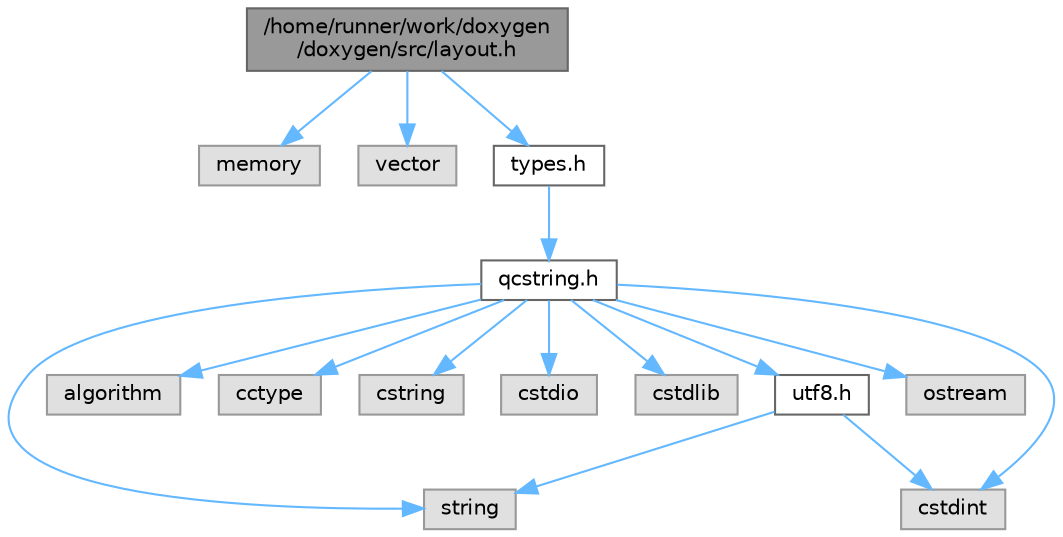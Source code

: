 digraph "/home/runner/work/doxygen/doxygen/src/layout.h"
{
 // INTERACTIVE_SVG=YES
 // LATEX_PDF_SIZE
  bgcolor="transparent";
  edge [fontname=Helvetica,fontsize=10,labelfontname=Helvetica,labelfontsize=10];
  node [fontname=Helvetica,fontsize=10,shape=box,height=0.2,width=0.4];
  Node1 [id="Node000001",label="/home/runner/work/doxygen\l/doxygen/src/layout.h",height=0.2,width=0.4,color="gray40", fillcolor="grey60", style="filled", fontcolor="black"];
  Node1 -> Node2 [id="edge1_Node000001_Node000002",color="steelblue1",style="solid"];
  Node2 [id="Node000002",label="memory",height=0.2,width=0.4,color="grey60", fillcolor="#E0E0E0", style="filled"];
  Node1 -> Node3 [id="edge2_Node000001_Node000003",color="steelblue1",style="solid"];
  Node3 [id="Node000003",label="vector",height=0.2,width=0.4,color="grey60", fillcolor="#E0E0E0", style="filled"];
  Node1 -> Node4 [id="edge3_Node000001_Node000004",color="steelblue1",style="solid"];
  Node4 [id="Node000004",label="types.h",height=0.2,width=0.4,color="grey40", fillcolor="white", style="filled",URL="$d9/d49/types_8h.html",tooltip="This file contains a number of basic enums and types."];
  Node4 -> Node5 [id="edge4_Node000004_Node000005",color="steelblue1",style="solid"];
  Node5 [id="Node000005",label="qcstring.h",height=0.2,width=0.4,color="grey40", fillcolor="white", style="filled",URL="$d7/d5c/qcstring_8h.html",tooltip=" "];
  Node5 -> Node6 [id="edge5_Node000005_Node000006",color="steelblue1",style="solid"];
  Node6 [id="Node000006",label="string",height=0.2,width=0.4,color="grey60", fillcolor="#E0E0E0", style="filled"];
  Node5 -> Node7 [id="edge6_Node000005_Node000007",color="steelblue1",style="solid"];
  Node7 [id="Node000007",label="algorithm",height=0.2,width=0.4,color="grey60", fillcolor="#E0E0E0", style="filled"];
  Node5 -> Node8 [id="edge7_Node000005_Node000008",color="steelblue1",style="solid"];
  Node8 [id="Node000008",label="cctype",height=0.2,width=0.4,color="grey60", fillcolor="#E0E0E0", style="filled"];
  Node5 -> Node9 [id="edge8_Node000005_Node000009",color="steelblue1",style="solid"];
  Node9 [id="Node000009",label="cstring",height=0.2,width=0.4,color="grey60", fillcolor="#E0E0E0", style="filled"];
  Node5 -> Node10 [id="edge9_Node000005_Node000010",color="steelblue1",style="solid"];
  Node10 [id="Node000010",label="cstdio",height=0.2,width=0.4,color="grey60", fillcolor="#E0E0E0", style="filled"];
  Node5 -> Node11 [id="edge10_Node000005_Node000011",color="steelblue1",style="solid"];
  Node11 [id="Node000011",label="cstdlib",height=0.2,width=0.4,color="grey60", fillcolor="#E0E0E0", style="filled"];
  Node5 -> Node12 [id="edge11_Node000005_Node000012",color="steelblue1",style="solid"];
  Node12 [id="Node000012",label="cstdint",height=0.2,width=0.4,color="grey60", fillcolor="#E0E0E0", style="filled"];
  Node5 -> Node13 [id="edge12_Node000005_Node000013",color="steelblue1",style="solid"];
  Node13 [id="Node000013",label="ostream",height=0.2,width=0.4,color="grey60", fillcolor="#E0E0E0", style="filled"];
  Node5 -> Node14 [id="edge13_Node000005_Node000014",color="steelblue1",style="solid"];
  Node14 [id="Node000014",label="utf8.h",height=0.2,width=0.4,color="grey40", fillcolor="white", style="filled",URL="$db/d7c/utf8_8h.html",tooltip="Various UTF8 related helper functions."];
  Node14 -> Node12 [id="edge14_Node000014_Node000012",color="steelblue1",style="solid"];
  Node14 -> Node6 [id="edge15_Node000014_Node000006",color="steelblue1",style="solid"];
}
